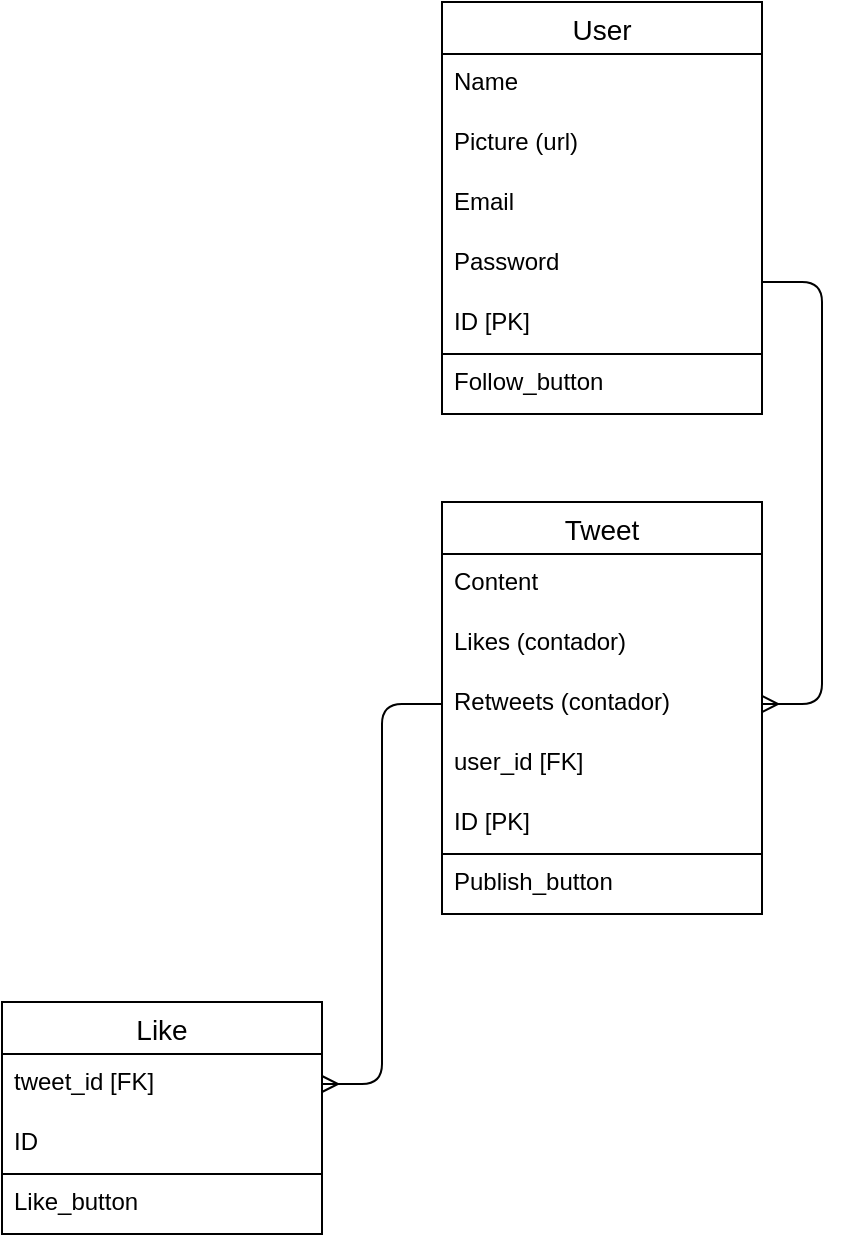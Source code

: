 <mxfile version="13.10.0" type="github">
  <diagram id="0vTEvQyu2BdO9Va8rGNw" name="Page-1">
    <mxGraphModel dx="1113" dy="722" grid="1" gridSize="10" guides="1" tooltips="1" connect="1" arrows="1" fold="1" page="1" pageScale="1" pageWidth="827" pageHeight="1169" math="0" shadow="0">
      <root>
        <mxCell id="0" />
        <mxCell id="1" parent="0" />
        <mxCell id="Tuy6b3A9CymTwIKfROgE-1" value="User" style="swimlane;fontStyle=0;childLayout=stackLayout;horizontal=1;startSize=26;horizontalStack=0;resizeParent=1;resizeParentMax=0;resizeLast=0;collapsible=1;marginBottom=0;align=center;fontSize=14;" parent="1" vertex="1">
          <mxGeometry x="310" y="180" width="160" height="206" as="geometry" />
        </mxCell>
        <mxCell id="Tuy6b3A9CymTwIKfROgE-2" value="Name" style="text;strokeColor=none;fillColor=none;spacingLeft=4;spacingRight=4;overflow=hidden;rotatable=0;points=[[0,0.5],[1,0.5]];portConstraint=eastwest;fontSize=12;" parent="Tuy6b3A9CymTwIKfROgE-1" vertex="1">
          <mxGeometry y="26" width="160" height="30" as="geometry" />
        </mxCell>
        <mxCell id="Tuy6b3A9CymTwIKfROgE-3" value="Picture (url)" style="text;strokeColor=none;fillColor=none;spacingLeft=4;spacingRight=4;overflow=hidden;rotatable=0;points=[[0,0.5],[1,0.5]];portConstraint=eastwest;fontSize=12;" parent="Tuy6b3A9CymTwIKfROgE-1" vertex="1">
          <mxGeometry y="56" width="160" height="30" as="geometry" />
        </mxCell>
        <mxCell id="Tuy6b3A9CymTwIKfROgE-5" value="Email" style="text;strokeColor=none;fillColor=none;spacingLeft=4;spacingRight=4;overflow=hidden;rotatable=0;points=[[0,0.5],[1,0.5]];portConstraint=eastwest;fontSize=12;" parent="Tuy6b3A9CymTwIKfROgE-1" vertex="1">
          <mxGeometry y="86" width="160" height="30" as="geometry" />
        </mxCell>
        <mxCell id="Tuy6b3A9CymTwIKfROgE-6" value="Password" style="text;strokeColor=none;fillColor=none;spacingLeft=4;spacingRight=4;overflow=hidden;rotatable=0;points=[[0,0.5],[1,0.5]];portConstraint=eastwest;fontSize=12;" parent="Tuy6b3A9CymTwIKfROgE-1" vertex="1">
          <mxGeometry y="116" width="160" height="30" as="geometry" />
        </mxCell>
        <mxCell id="Tuy6b3A9CymTwIKfROgE-4" value="ID [PK]" style="text;strokeColor=none;fillColor=none;spacingLeft=4;spacingRight=4;overflow=hidden;rotatable=0;points=[[0,0.5],[1,0.5]];portConstraint=eastwest;fontSize=12;" parent="Tuy6b3A9CymTwIKfROgE-1" vertex="1">
          <mxGeometry y="146" width="160" height="30" as="geometry" />
        </mxCell>
        <mxCell id="Tuy6b3A9CymTwIKfROgE-43" value="Follow_button" style="text;fillColor=none;spacingLeft=4;spacingRight=4;overflow=hidden;rotatable=0;points=[[0,0.5],[1,0.5]];portConstraint=eastwest;fontSize=12;strokeColor=#000000;" parent="Tuy6b3A9CymTwIKfROgE-1" vertex="1">
          <mxGeometry y="176" width="160" height="30" as="geometry" />
        </mxCell>
        <mxCell id="Tuy6b3A9CymTwIKfROgE-7" value="Tweet" style="swimlane;fontStyle=0;childLayout=stackLayout;horizontal=1;startSize=26;horizontalStack=0;resizeParent=1;resizeParentMax=0;resizeLast=0;collapsible=1;marginBottom=0;align=center;fontSize=14;" parent="1" vertex="1">
          <mxGeometry x="310" y="430" width="160" height="206" as="geometry" />
        </mxCell>
        <mxCell id="Tuy6b3A9CymTwIKfROgE-8" value="Content" style="text;strokeColor=none;fillColor=none;spacingLeft=4;spacingRight=4;overflow=hidden;rotatable=0;points=[[0,0.5],[1,0.5]];portConstraint=eastwest;fontSize=12;" parent="Tuy6b3A9CymTwIKfROgE-7" vertex="1">
          <mxGeometry y="26" width="160" height="30" as="geometry" />
        </mxCell>
        <mxCell id="Tuy6b3A9CymTwIKfROgE-10" value="Likes (contador)" style="text;strokeColor=none;fillColor=none;spacingLeft=4;spacingRight=4;overflow=hidden;rotatable=0;points=[[0,0.5],[1,0.5]];portConstraint=eastwest;fontSize=12;" parent="Tuy6b3A9CymTwIKfROgE-7" vertex="1">
          <mxGeometry y="56" width="160" height="30" as="geometry" />
        </mxCell>
        <mxCell id="Tuy6b3A9CymTwIKfROgE-11" value="Retweets (contador)" style="text;strokeColor=none;fillColor=none;spacingLeft=4;spacingRight=4;overflow=hidden;rotatable=0;points=[[0,0.5],[1,0.5]];portConstraint=eastwest;fontSize=12;" parent="Tuy6b3A9CymTwIKfROgE-7" vertex="1">
          <mxGeometry y="86" width="160" height="30" as="geometry" />
        </mxCell>
        <mxCell id="Tuy6b3A9CymTwIKfROgE-12" value="user_id [FK]" style="text;strokeColor=none;fillColor=none;spacingLeft=4;spacingRight=4;overflow=hidden;rotatable=0;points=[[0,0.5],[1,0.5]];portConstraint=eastwest;fontSize=12;" parent="Tuy6b3A9CymTwIKfROgE-7" vertex="1">
          <mxGeometry y="116" width="160" height="30" as="geometry" />
        </mxCell>
        <mxCell id="Tuy6b3A9CymTwIKfROgE-14" value="ID [PK]" style="text;strokeColor=none;fillColor=none;spacingLeft=4;spacingRight=4;overflow=hidden;rotatable=0;points=[[0,0.5],[1,0.5]];portConstraint=eastwest;fontSize=12;" parent="Tuy6b3A9CymTwIKfROgE-7" vertex="1">
          <mxGeometry y="146" width="160" height="30" as="geometry" />
        </mxCell>
        <mxCell id="Tuy6b3A9CymTwIKfROgE-42" value="Publish_button" style="text;fillColor=none;spacingLeft=4;spacingRight=4;overflow=hidden;rotatable=0;points=[[0,0.5],[1,0.5]];portConstraint=eastwest;fontSize=12;strokeColor=#000000;" parent="Tuy6b3A9CymTwIKfROgE-7" vertex="1">
          <mxGeometry y="176" width="160" height="30" as="geometry" />
        </mxCell>
        <mxCell id="Tuy6b3A9CymTwIKfROgE-15" value="Like" style="swimlane;fontStyle=0;childLayout=stackLayout;horizontal=1;startSize=26;horizontalStack=0;resizeParent=1;resizeParentMax=0;resizeLast=0;collapsible=1;marginBottom=0;align=center;fontSize=14;" parent="1" vertex="1">
          <mxGeometry x="90" y="680" width="160" height="116" as="geometry" />
        </mxCell>
        <mxCell id="Tuy6b3A9CymTwIKfROgE-17" value="tweet_id [FK]" style="text;strokeColor=none;fillColor=none;spacingLeft=4;spacingRight=4;overflow=hidden;rotatable=0;points=[[0,0.5],[1,0.5]];portConstraint=eastwest;fontSize=12;" parent="Tuy6b3A9CymTwIKfROgE-15" vertex="1">
          <mxGeometry y="26" width="160" height="30" as="geometry" />
        </mxCell>
        <mxCell id="Tuy6b3A9CymTwIKfROgE-18" value="ID" style="text;strokeColor=none;fillColor=none;spacingLeft=4;spacingRight=4;overflow=hidden;rotatable=0;points=[[0,0.5],[1,0.5]];portConstraint=eastwest;fontSize=12;" parent="Tuy6b3A9CymTwIKfROgE-15" vertex="1">
          <mxGeometry y="56" width="160" height="30" as="geometry" />
        </mxCell>
        <mxCell id="Tuy6b3A9CymTwIKfROgE-36" value="Like_button" style="text;fillColor=none;spacingLeft=4;spacingRight=4;overflow=hidden;rotatable=0;points=[[0,0.5],[1,0.5]];portConstraint=eastwest;fontSize=12;strokeColor=#000000;" parent="Tuy6b3A9CymTwIKfROgE-15" vertex="1">
          <mxGeometry y="86" width="160" height="30" as="geometry" />
        </mxCell>
        <mxCell id="zfAKsYGLPBS74xh18cDd-2" value="" style="edgeStyle=entityRelationEdgeStyle;fontSize=12;html=1;endArrow=ERmany;entryX=1;entryY=0.5;entryDx=0;entryDy=0;" edge="1" parent="1" target="Tuy6b3A9CymTwIKfROgE-11">
          <mxGeometry width="100" height="100" relative="1" as="geometry">
            <mxPoint x="470" y="320" as="sourcePoint" />
            <mxPoint x="540" y="530" as="targetPoint" />
          </mxGeometry>
        </mxCell>
        <mxCell id="zfAKsYGLPBS74xh18cDd-3" value="" style="edgeStyle=entityRelationEdgeStyle;fontSize=12;html=1;endArrow=ERmany;entryX=1;entryY=0.5;entryDx=0;entryDy=0;exitX=0;exitY=0.5;exitDx=0;exitDy=0;" edge="1" parent="1" source="Tuy6b3A9CymTwIKfROgE-11" target="Tuy6b3A9CymTwIKfROgE-17">
          <mxGeometry width="100" height="100" relative="1" as="geometry">
            <mxPoint x="380" y="640" as="sourcePoint" />
            <mxPoint x="340" y="810" as="targetPoint" />
          </mxGeometry>
        </mxCell>
      </root>
    </mxGraphModel>
  </diagram>
</mxfile>
